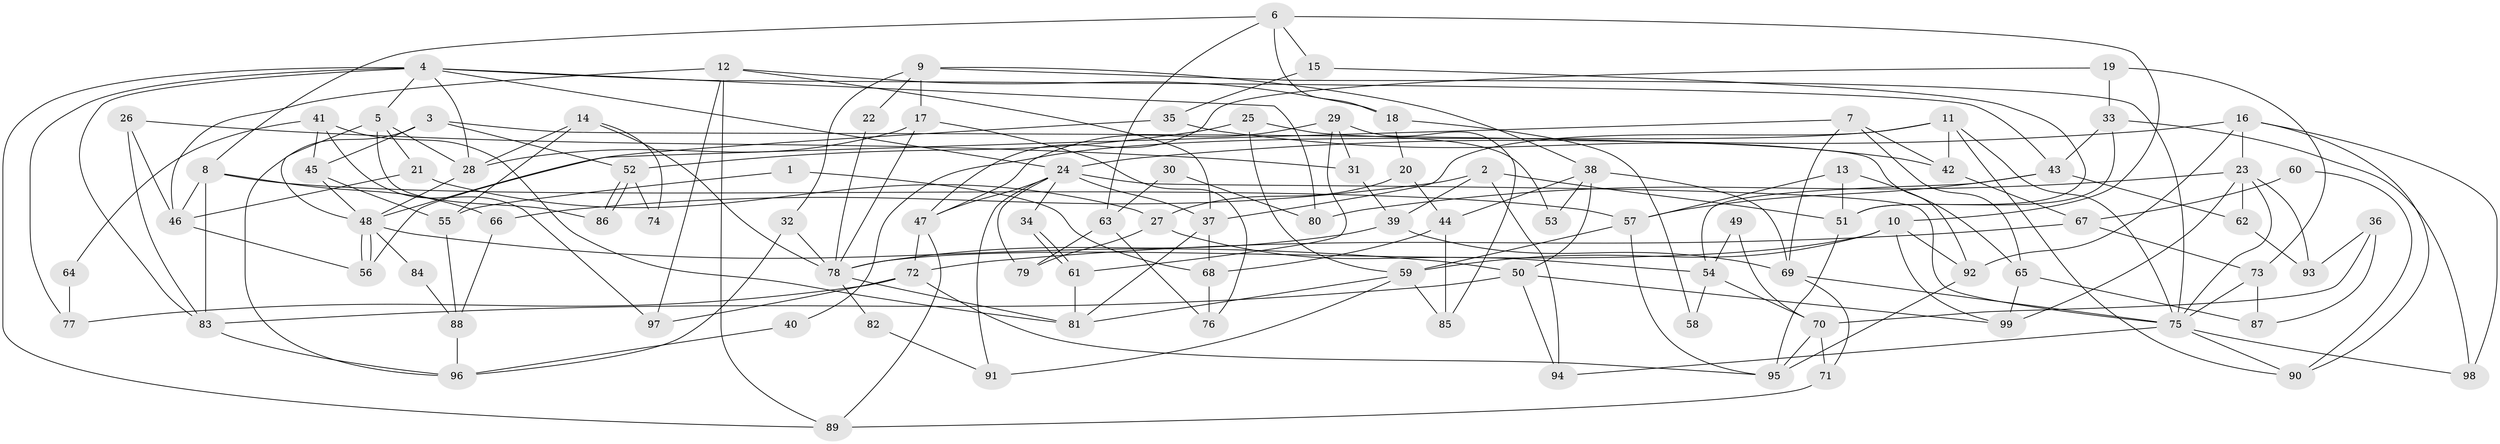 // Generated by graph-tools (version 1.1) at 2025/36/03/09/25 02:36:07]
// undirected, 99 vertices, 198 edges
graph export_dot {
graph [start="1"]
  node [color=gray90,style=filled];
  1;
  2;
  3;
  4;
  5;
  6;
  7;
  8;
  9;
  10;
  11;
  12;
  13;
  14;
  15;
  16;
  17;
  18;
  19;
  20;
  21;
  22;
  23;
  24;
  25;
  26;
  27;
  28;
  29;
  30;
  31;
  32;
  33;
  34;
  35;
  36;
  37;
  38;
  39;
  40;
  41;
  42;
  43;
  44;
  45;
  46;
  47;
  48;
  49;
  50;
  51;
  52;
  53;
  54;
  55;
  56;
  57;
  58;
  59;
  60;
  61;
  62;
  63;
  64;
  65;
  66;
  67;
  68;
  69;
  70;
  71;
  72;
  73;
  74;
  75;
  76;
  77;
  78;
  79;
  80;
  81;
  82;
  83;
  84;
  85;
  86;
  87;
  88;
  89;
  90;
  91;
  92;
  93;
  94;
  95;
  96;
  97;
  98;
  99;
  1 -- 55;
  1 -- 68;
  2 -- 51;
  2 -- 39;
  2 -- 66;
  2 -- 94;
  3 -- 96;
  3 -- 92;
  3 -- 45;
  3 -- 52;
  4 -- 5;
  4 -- 43;
  4 -- 24;
  4 -- 28;
  4 -- 77;
  4 -- 80;
  4 -- 83;
  4 -- 89;
  5 -- 21;
  5 -- 28;
  5 -- 48;
  5 -- 86;
  6 -- 8;
  6 -- 10;
  6 -- 15;
  6 -- 18;
  6 -- 63;
  7 -- 69;
  7 -- 48;
  7 -- 42;
  7 -- 65;
  8 -- 57;
  8 -- 83;
  8 -- 46;
  8 -- 66;
  9 -- 38;
  9 -- 32;
  9 -- 17;
  9 -- 22;
  9 -- 75;
  10 -- 59;
  10 -- 99;
  10 -- 78;
  10 -- 92;
  11 -- 75;
  11 -- 90;
  11 -- 37;
  11 -- 40;
  11 -- 42;
  12 -- 89;
  12 -- 37;
  12 -- 18;
  12 -- 46;
  12 -- 97;
  13 -- 51;
  13 -- 57;
  13 -- 65;
  14 -- 78;
  14 -- 28;
  14 -- 55;
  14 -- 74;
  15 -- 35;
  15 -- 51;
  16 -- 23;
  16 -- 24;
  16 -- 90;
  16 -- 92;
  16 -- 98;
  17 -- 28;
  17 -- 76;
  17 -- 78;
  18 -- 20;
  18 -- 58;
  19 -- 47;
  19 -- 33;
  19 -- 73;
  20 -- 27;
  20 -- 44;
  21 -- 46;
  21 -- 27;
  22 -- 78;
  23 -- 99;
  23 -- 75;
  23 -- 62;
  23 -- 80;
  23 -- 93;
  24 -- 75;
  24 -- 34;
  24 -- 37;
  24 -- 47;
  24 -- 79;
  24 -- 91;
  25 -- 59;
  25 -- 52;
  25 -- 53;
  26 -- 46;
  26 -- 83;
  26 -- 31;
  27 -- 54;
  27 -- 79;
  28 -- 48;
  29 -- 61;
  29 -- 47;
  29 -- 31;
  29 -- 85;
  30 -- 80;
  30 -- 63;
  31 -- 39;
  32 -- 96;
  32 -- 78;
  33 -- 51;
  33 -- 98;
  33 -- 43;
  34 -- 61;
  34 -- 61;
  35 -- 42;
  35 -- 56;
  36 -- 87;
  36 -- 93;
  36 -- 70;
  37 -- 68;
  37 -- 81;
  38 -- 50;
  38 -- 69;
  38 -- 44;
  38 -- 53;
  39 -- 78;
  39 -- 69;
  40 -- 96;
  41 -- 81;
  41 -- 45;
  41 -- 64;
  41 -- 97;
  42 -- 67;
  43 -- 57;
  43 -- 54;
  43 -- 62;
  44 -- 68;
  44 -- 85;
  45 -- 48;
  45 -- 55;
  46 -- 56;
  47 -- 72;
  47 -- 89;
  48 -- 56;
  48 -- 56;
  48 -- 50;
  48 -- 84;
  49 -- 70;
  49 -- 54;
  50 -- 94;
  50 -- 83;
  50 -- 99;
  51 -- 95;
  52 -- 86;
  52 -- 86;
  52 -- 74;
  54 -- 70;
  54 -- 58;
  55 -- 88;
  57 -- 59;
  57 -- 95;
  59 -- 81;
  59 -- 85;
  59 -- 91;
  60 -- 67;
  60 -- 90;
  61 -- 81;
  62 -- 93;
  63 -- 76;
  63 -- 79;
  64 -- 77;
  65 -- 87;
  65 -- 99;
  66 -- 88;
  67 -- 72;
  67 -- 73;
  68 -- 76;
  69 -- 75;
  69 -- 71;
  70 -- 71;
  70 -- 95;
  71 -- 89;
  72 -- 97;
  72 -- 95;
  72 -- 77;
  73 -- 75;
  73 -- 87;
  75 -- 90;
  75 -- 94;
  75 -- 98;
  78 -- 81;
  78 -- 82;
  82 -- 91;
  83 -- 96;
  84 -- 88;
  88 -- 96;
  92 -- 95;
}
